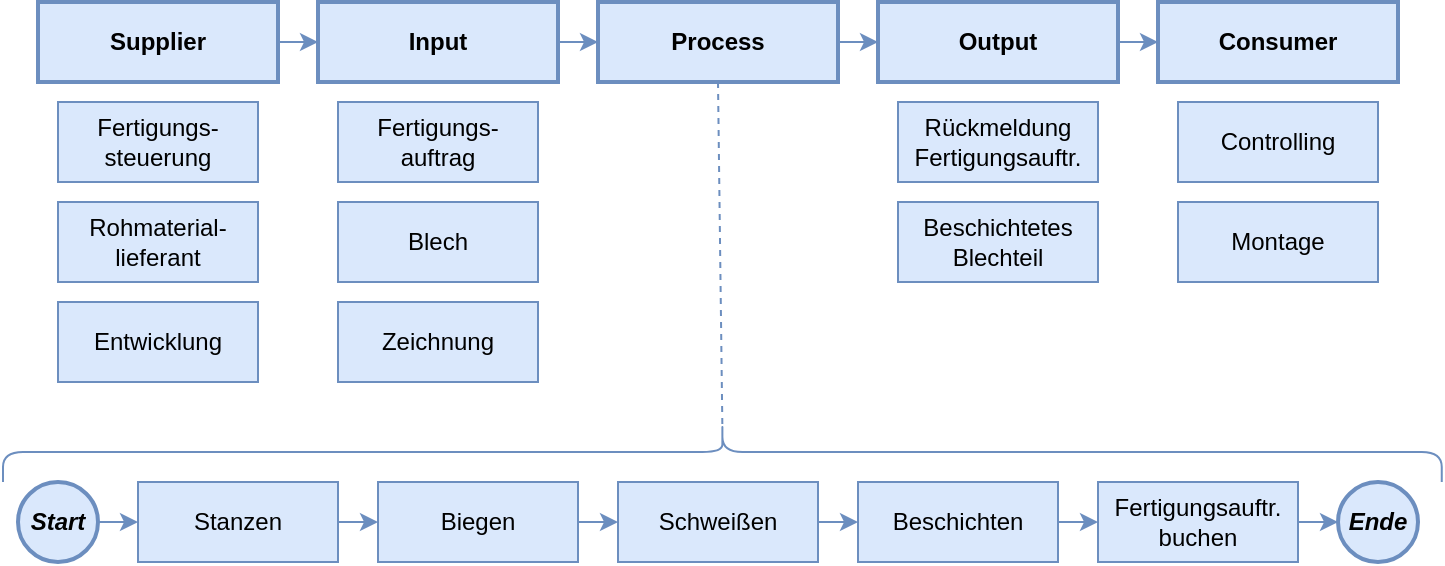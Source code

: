 <mxfile compressed="false" version="14.4.2" type="device">
  <diagram id="drfLqNVyydwIZhIdmoTr" name="Seite-1">
    <mxGraphModel dx="769" dy="484" grid="1" gridSize="10" guides="1" tooltips="1" connect="1" arrows="1" fold="1" page="1" pageScale="1" pageWidth="827" pageHeight="1169" math="0" shadow="0">
      <root>
        <mxCell id="0" />
        <mxCell id="1" parent="0" />
        <mxCell id="54KafcoLiV1RwE8CW45p-1" value="&lt;span&gt;S&lt;/span&gt;upplier" style="rounded=0;whiteSpace=wrap;html=1;fillColor=#dae8fc;strokeColor=#6c8ebf;fontStyle=1;strokeWidth=2;" parent="1" vertex="1">
          <mxGeometry x="40" y="80" width="120" height="40" as="geometry" />
        </mxCell>
        <mxCell id="54KafcoLiV1RwE8CW45p-2" value="&lt;span&gt;I&lt;/span&gt;nput&lt;span style=&quot;color: rgba(0 , 0 , 0 , 0) ; font-family: monospace ; font-size: 0px&quot;&gt;%3CmxGraphModel%3E%3Croot%3E%3CmxCell%20id%3D%220%22%2F%3E%3CmxCell%20id%3D%221%22%20parent%3D%220%22%2F%3E%3CmxCell%20id%3D%222%22%20value%3D%22Supplier%22%20style%3D%22rounded%3D0%3BwhiteSpace%3Dwrap%3Bhtml%3D1%3B%22%20vertex%3D%221%22%20parent%3D%221%22%3E%3CmxGeometry%20x%3D%2240%22%20y%3D%2280%22%20width%3D%2280%22%20height%3D%2240%22%20as%3D%22geometry%22%2F%3E%3C%2FmxCell%3E%3C%2Froot%3E%3C%2FmxGraphModel%3E&lt;/span&gt;" style="rounded=0;whiteSpace=wrap;html=1;fillColor=#dae8fc;strokeColor=#6c8ebf;fontStyle=1;strokeWidth=2;" parent="1" vertex="1">
          <mxGeometry x="180" y="80" width="120" height="40" as="geometry" />
        </mxCell>
        <mxCell id="54KafcoLiV1RwE8CW45p-3" value="&lt;span&gt;P&lt;/span&gt;rocess" style="rounded=0;whiteSpace=wrap;html=1;fillColor=#dae8fc;strokeColor=#6c8ebf;fontStyle=1;strokeWidth=2;" parent="1" vertex="1">
          <mxGeometry x="320" y="80" width="120" height="40" as="geometry" />
        </mxCell>
        <mxCell id="54KafcoLiV1RwE8CW45p-4" value="&lt;span&gt;O&lt;/span&gt;utput" style="rounded=0;whiteSpace=wrap;html=1;fillColor=#dae8fc;strokeColor=#6c8ebf;fontStyle=1;strokeWidth=2;" parent="1" vertex="1">
          <mxGeometry x="460" y="80" width="120" height="40" as="geometry" />
        </mxCell>
        <mxCell id="54KafcoLiV1RwE8CW45p-5" value="&lt;span&gt;C&lt;/span&gt;onsumer" style="rounded=0;whiteSpace=wrap;html=1;fillColor=#dae8fc;strokeColor=#6c8ebf;fontStyle=1;strokeWidth=2;" parent="1" vertex="1">
          <mxGeometry x="600" y="80" width="120" height="40" as="geometry" />
        </mxCell>
        <mxCell id="FAfUWmcSJ0Zc_fQq4AfE-1" value="" style="endArrow=classic;html=1;exitX=1;exitY=0.5;exitDx=0;exitDy=0;entryX=0;entryY=0.5;entryDx=0;entryDy=0;fillColor=#dae8fc;strokeColor=#6c8ebf;" parent="1" source="54KafcoLiV1RwE8CW45p-1" target="54KafcoLiV1RwE8CW45p-2" edge="1">
          <mxGeometry width="50" height="50" relative="1" as="geometry">
            <mxPoint x="200" y="210" as="sourcePoint" />
            <mxPoint x="250" y="160" as="targetPoint" />
          </mxGeometry>
        </mxCell>
        <mxCell id="FAfUWmcSJ0Zc_fQq4AfE-2" value="" style="endArrow=classic;html=1;fillColor=#dae8fc;strokeColor=#6c8ebf;exitX=1;exitY=0.5;exitDx=0;exitDy=0;entryX=0;entryY=0.5;entryDx=0;entryDy=0;" parent="1" source="54KafcoLiV1RwE8CW45p-2" target="54KafcoLiV1RwE8CW45p-3" edge="1">
          <mxGeometry width="50" height="50" relative="1" as="geometry">
            <mxPoint x="250" y="210" as="sourcePoint" />
            <mxPoint x="300" y="160" as="targetPoint" />
          </mxGeometry>
        </mxCell>
        <mxCell id="FAfUWmcSJ0Zc_fQq4AfE-3" value="" style="endArrow=classic;html=1;fillColor=#dae8fc;strokeColor=#6c8ebf;exitX=1;exitY=0.5;exitDx=0;exitDy=0;entryX=0;entryY=0.5;entryDx=0;entryDy=0;" parent="1" source="54KafcoLiV1RwE8CW45p-3" target="54KafcoLiV1RwE8CW45p-4" edge="1">
          <mxGeometry width="50" height="50" relative="1" as="geometry">
            <mxPoint x="420" y="230" as="sourcePoint" />
            <mxPoint x="470" y="180" as="targetPoint" />
          </mxGeometry>
        </mxCell>
        <mxCell id="FAfUWmcSJ0Zc_fQq4AfE-4" value="" style="endArrow=classic;html=1;fillColor=#dae8fc;strokeColor=#6c8ebf;exitX=1;exitY=0.5;exitDx=0;exitDy=0;entryX=0;entryY=0.5;entryDx=0;entryDy=0;" parent="1" source="54KafcoLiV1RwE8CW45p-4" target="54KafcoLiV1RwE8CW45p-5" edge="1">
          <mxGeometry width="50" height="50" relative="1" as="geometry">
            <mxPoint x="590" y="210" as="sourcePoint" />
            <mxPoint x="640" y="160" as="targetPoint" />
          </mxGeometry>
        </mxCell>
        <mxCell id="FAfUWmcSJ0Zc_fQq4AfE-5" value="Fertigungs-&lt;br&gt;steuerung" style="rounded=0;whiteSpace=wrap;html=1;strokeWidth=1;fillColor=#dae8fc;strokeColor=#6c8ebf;" parent="1" vertex="1">
          <mxGeometry x="50" y="130" width="100" height="40" as="geometry" />
        </mxCell>
        <mxCell id="FAfUWmcSJ0Zc_fQq4AfE-6" value="Rohmaterial-&lt;br&gt;lieferant" style="rounded=0;whiteSpace=wrap;html=1;strokeWidth=1;fillColor=#dae8fc;strokeColor=#6c8ebf;" parent="1" vertex="1">
          <mxGeometry x="50" y="180" width="100" height="40" as="geometry" />
        </mxCell>
        <mxCell id="FAfUWmcSJ0Zc_fQq4AfE-7" value="Entwicklung" style="rounded=0;whiteSpace=wrap;html=1;strokeWidth=1;fillColor=#dae8fc;strokeColor=#6c8ebf;" parent="1" vertex="1">
          <mxGeometry x="50" y="230" width="100" height="40" as="geometry" />
        </mxCell>
        <mxCell id="FAfUWmcSJ0Zc_fQq4AfE-8" value="Fertigungs-&lt;br&gt;auftrag" style="rounded=0;whiteSpace=wrap;html=1;strokeWidth=1;fillColor=#dae8fc;strokeColor=#6c8ebf;" parent="1" vertex="1">
          <mxGeometry x="190" y="130" width="100" height="40" as="geometry" />
        </mxCell>
        <mxCell id="FAfUWmcSJ0Zc_fQq4AfE-9" value="Blech" style="rounded=0;whiteSpace=wrap;html=1;strokeWidth=1;fillColor=#dae8fc;strokeColor=#6c8ebf;" parent="1" vertex="1">
          <mxGeometry x="190" y="180" width="100" height="40" as="geometry" />
        </mxCell>
        <mxCell id="FAfUWmcSJ0Zc_fQq4AfE-10" value="Zeichnung" style="rounded=0;whiteSpace=wrap;html=1;strokeWidth=1;fillColor=#dae8fc;strokeColor=#6c8ebf;" parent="1" vertex="1">
          <mxGeometry x="190" y="230" width="100" height="40" as="geometry" />
        </mxCell>
        <mxCell id="FAfUWmcSJ0Zc_fQq4AfE-11" value="Rückmeldung&lt;br&gt;Fertigungsauftr." style="rounded=0;whiteSpace=wrap;html=1;strokeWidth=1;fillColor=#dae8fc;strokeColor=#6c8ebf;" parent="1" vertex="1">
          <mxGeometry x="470" y="130" width="100" height="40" as="geometry" />
        </mxCell>
        <mxCell id="FAfUWmcSJ0Zc_fQq4AfE-12" value="Beschichtetes&lt;br&gt;Blechteil" style="rounded=0;whiteSpace=wrap;html=1;strokeWidth=1;fillColor=#dae8fc;strokeColor=#6c8ebf;" parent="1" vertex="1">
          <mxGeometry x="470" y="180" width="100" height="40" as="geometry" />
        </mxCell>
        <mxCell id="FAfUWmcSJ0Zc_fQq4AfE-13" value="Controlling" style="rounded=0;whiteSpace=wrap;html=1;strokeWidth=1;fillColor=#dae8fc;strokeColor=#6c8ebf;" parent="1" vertex="1">
          <mxGeometry x="610" y="130" width="100" height="40" as="geometry" />
        </mxCell>
        <mxCell id="FAfUWmcSJ0Zc_fQq4AfE-14" value="Montage" style="rounded=0;whiteSpace=wrap;html=1;strokeWidth=1;fillColor=#dae8fc;strokeColor=#6c8ebf;" parent="1" vertex="1">
          <mxGeometry x="610" y="180" width="100" height="40" as="geometry" />
        </mxCell>
        <mxCell id="FAfUWmcSJ0Zc_fQq4AfE-15" value="Schweißen&lt;span style=&quot;color: rgba(0 , 0 , 0 , 0) ; font-family: monospace ; font-size: 0px&quot;&gt;%3CmxGraphModel%3E%3Croot%3E%3CmxCell%20id%3D%220%22%2F%3E%3CmxCell%20id%3D%221%22%20parent%3D%220%22%2F%3E%3CmxCell%20id%3D%222%22%20value%3D%22Stanzen%22%20style%3D%22rounded%3D0%3BwhiteSpace%3Dwrap%3Bhtml%3D1%3BstrokeWidth%3D1%3BfillColor%3D%23dae8fc%3BstrokeColor%3D%236c8ebf%3B%22%20vertex%3D%221%22%20parent%3D%221%22%3E%3CmxGeometry%20x%3D%22330%22%20y%3D%22320%22%20width%3D%22100%22%20height%3D%2240%22%20as%3D%22geometry%22%2F%3E%3C%2FmxCell%3E%3C%2Froot%3E%3C%2FmxGraphModel%3E&lt;/span&gt;" style="rounded=0;whiteSpace=wrap;html=1;strokeWidth=1;fillColor=#dae8fc;strokeColor=#6c8ebf;" parent="1" vertex="1">
          <mxGeometry x="330" y="320" width="100" height="40" as="geometry" />
        </mxCell>
        <mxCell id="FAfUWmcSJ0Zc_fQq4AfE-16" value="Biegen" style="rounded=0;whiteSpace=wrap;html=1;strokeWidth=1;fillColor=#dae8fc;strokeColor=#6c8ebf;" parent="1" vertex="1">
          <mxGeometry x="210" y="320" width="100" height="40" as="geometry" />
        </mxCell>
        <mxCell id="FAfUWmcSJ0Zc_fQq4AfE-17" value="Stanzen" style="rounded=0;whiteSpace=wrap;html=1;strokeWidth=1;fillColor=#dae8fc;strokeColor=#6c8ebf;" parent="1" vertex="1">
          <mxGeometry x="90" y="320" width="100" height="40" as="geometry" />
        </mxCell>
        <mxCell id="FAfUWmcSJ0Zc_fQq4AfE-18" value="Beschichten" style="rounded=0;whiteSpace=wrap;html=1;strokeWidth=1;fillColor=#dae8fc;strokeColor=#6c8ebf;" parent="1" vertex="1">
          <mxGeometry x="450" y="320" width="100" height="40" as="geometry" />
        </mxCell>
        <mxCell id="FAfUWmcSJ0Zc_fQq4AfE-19" value="Fertigungsauftr.&lt;br&gt;buchen" style="rounded=0;whiteSpace=wrap;html=1;strokeWidth=1;fillColor=#dae8fc;strokeColor=#6c8ebf;" parent="1" vertex="1">
          <mxGeometry x="570" y="320" width="100" height="40" as="geometry" />
        </mxCell>
        <mxCell id="FAfUWmcSJ0Zc_fQq4AfE-20" value="" style="endArrow=classic;html=1;fillColor=#dae8fc;strokeColor=#6c8ebf;exitX=1;exitY=0.5;exitDx=0;exitDy=0;entryX=0;entryY=0.5;entryDx=0;entryDy=0;" parent="1" source="FAfUWmcSJ0Zc_fQq4AfE-17" target="FAfUWmcSJ0Zc_fQq4AfE-16" edge="1">
          <mxGeometry width="50" height="50" relative="1" as="geometry">
            <mxPoint x="190" y="420" as="sourcePoint" />
            <mxPoint x="240" y="370" as="targetPoint" />
          </mxGeometry>
        </mxCell>
        <mxCell id="FAfUWmcSJ0Zc_fQq4AfE-21" value="" style="endArrow=classic;html=1;fillColor=#dae8fc;strokeColor=#6c8ebf;entryX=0;entryY=0.5;entryDx=0;entryDy=0;exitX=1;exitY=0.5;exitDx=0;exitDy=0;" parent="1" source="FAfUWmcSJ0Zc_fQq4AfE-16" target="FAfUWmcSJ0Zc_fQq4AfE-15" edge="1">
          <mxGeometry width="50" height="50" relative="1" as="geometry">
            <mxPoint x="310" y="430" as="sourcePoint" />
            <mxPoint x="360" y="380" as="targetPoint" />
          </mxGeometry>
        </mxCell>
        <mxCell id="FAfUWmcSJ0Zc_fQq4AfE-22" value="" style="endArrow=classic;html=1;fillColor=#dae8fc;strokeColor=#6c8ebf;entryX=0;entryY=0.5;entryDx=0;entryDy=0;exitX=1;exitY=0.5;exitDx=0;exitDy=0;" parent="1" source="FAfUWmcSJ0Zc_fQq4AfE-15" target="FAfUWmcSJ0Zc_fQq4AfE-18" edge="1">
          <mxGeometry width="50" height="50" relative="1" as="geometry">
            <mxPoint x="420" y="440" as="sourcePoint" />
            <mxPoint x="470" y="390" as="targetPoint" />
          </mxGeometry>
        </mxCell>
        <mxCell id="FAfUWmcSJ0Zc_fQq4AfE-23" value="" style="endArrow=classic;html=1;fillColor=#dae8fc;strokeColor=#6c8ebf;entryX=0;entryY=0.5;entryDx=0;entryDy=0;exitX=1;exitY=0.5;exitDx=0;exitDy=0;" parent="1" source="FAfUWmcSJ0Zc_fQq4AfE-18" target="FAfUWmcSJ0Zc_fQq4AfE-19" edge="1">
          <mxGeometry width="50" height="50" relative="1" as="geometry">
            <mxPoint x="520" y="450" as="sourcePoint" />
            <mxPoint x="570" y="400" as="targetPoint" />
          </mxGeometry>
        </mxCell>
        <mxCell id="FAfUWmcSJ0Zc_fQq4AfE-24" value="Start" style="ellipse;whiteSpace=wrap;html=1;strokeWidth=2;fillColor=#dae8fc;strokeColor=#6c8ebf;fontStyle=3" parent="1" vertex="1">
          <mxGeometry x="30" y="320" width="40" height="40" as="geometry" />
        </mxCell>
        <mxCell id="FAfUWmcSJ0Zc_fQq4AfE-25" value="Ende" style="ellipse;whiteSpace=wrap;html=1;strokeWidth=2;fillColor=#dae8fc;strokeColor=#6c8ebf;fontStyle=3" parent="1" vertex="1">
          <mxGeometry x="690" y="320" width="40" height="40" as="geometry" />
        </mxCell>
        <mxCell id="FAfUWmcSJ0Zc_fQq4AfE-27" value="" style="endArrow=classic;html=1;fillColor=#dae8fc;strokeColor=#6c8ebf;exitX=1;exitY=0.5;exitDx=0;exitDy=0;entryX=0;entryY=0.5;entryDx=0;entryDy=0;" parent="1" source="FAfUWmcSJ0Zc_fQq4AfE-24" target="FAfUWmcSJ0Zc_fQq4AfE-17" edge="1">
          <mxGeometry width="50" height="50" relative="1" as="geometry">
            <mxPoint x="40" y="450" as="sourcePoint" />
            <mxPoint x="90" y="400" as="targetPoint" />
          </mxGeometry>
        </mxCell>
        <mxCell id="FAfUWmcSJ0Zc_fQq4AfE-28" value="" style="endArrow=classic;html=1;fillColor=#dae8fc;strokeColor=#6c8ebf;entryX=0;entryY=0.5;entryDx=0;entryDy=0;exitX=1;exitY=0.5;exitDx=0;exitDy=0;" parent="1" source="FAfUWmcSJ0Zc_fQq4AfE-19" target="FAfUWmcSJ0Zc_fQq4AfE-25" edge="1">
          <mxGeometry width="50" height="50" relative="1" as="geometry">
            <mxPoint x="670" y="440" as="sourcePoint" />
            <mxPoint x="720" y="390" as="targetPoint" />
          </mxGeometry>
        </mxCell>
        <mxCell id="FAfUWmcSJ0Zc_fQq4AfE-29" value="" style="shape=curlyBracket;whiteSpace=wrap;html=1;rounded=1;strokeWidth=1;rotation=90;fillColor=#dae8fc;strokeColor=#6c8ebf;" parent="1" vertex="1">
          <mxGeometry x="367.19" y="-54.69" width="30" height="719.38" as="geometry" />
        </mxCell>
        <mxCell id="FAfUWmcSJ0Zc_fQq4AfE-30" value="" style="endArrow=none;html=1;exitX=0.5;exitY=1;exitDx=0;exitDy=0;fillColor=#dae8fc;strokeColor=#6c8ebf;entryX=0.1;entryY=0.5;entryDx=0;entryDy=0;entryPerimeter=0;endFill=0;dashed=1;" parent="1" source="54KafcoLiV1RwE8CW45p-3" target="FAfUWmcSJ0Zc_fQq4AfE-29" edge="1">
          <mxGeometry width="50" height="50" relative="1" as="geometry">
            <mxPoint x="370" y="240" as="sourcePoint" />
            <mxPoint x="380" y="280" as="targetPoint" />
          </mxGeometry>
        </mxCell>
      </root>
    </mxGraphModel>
  </diagram>
</mxfile>
